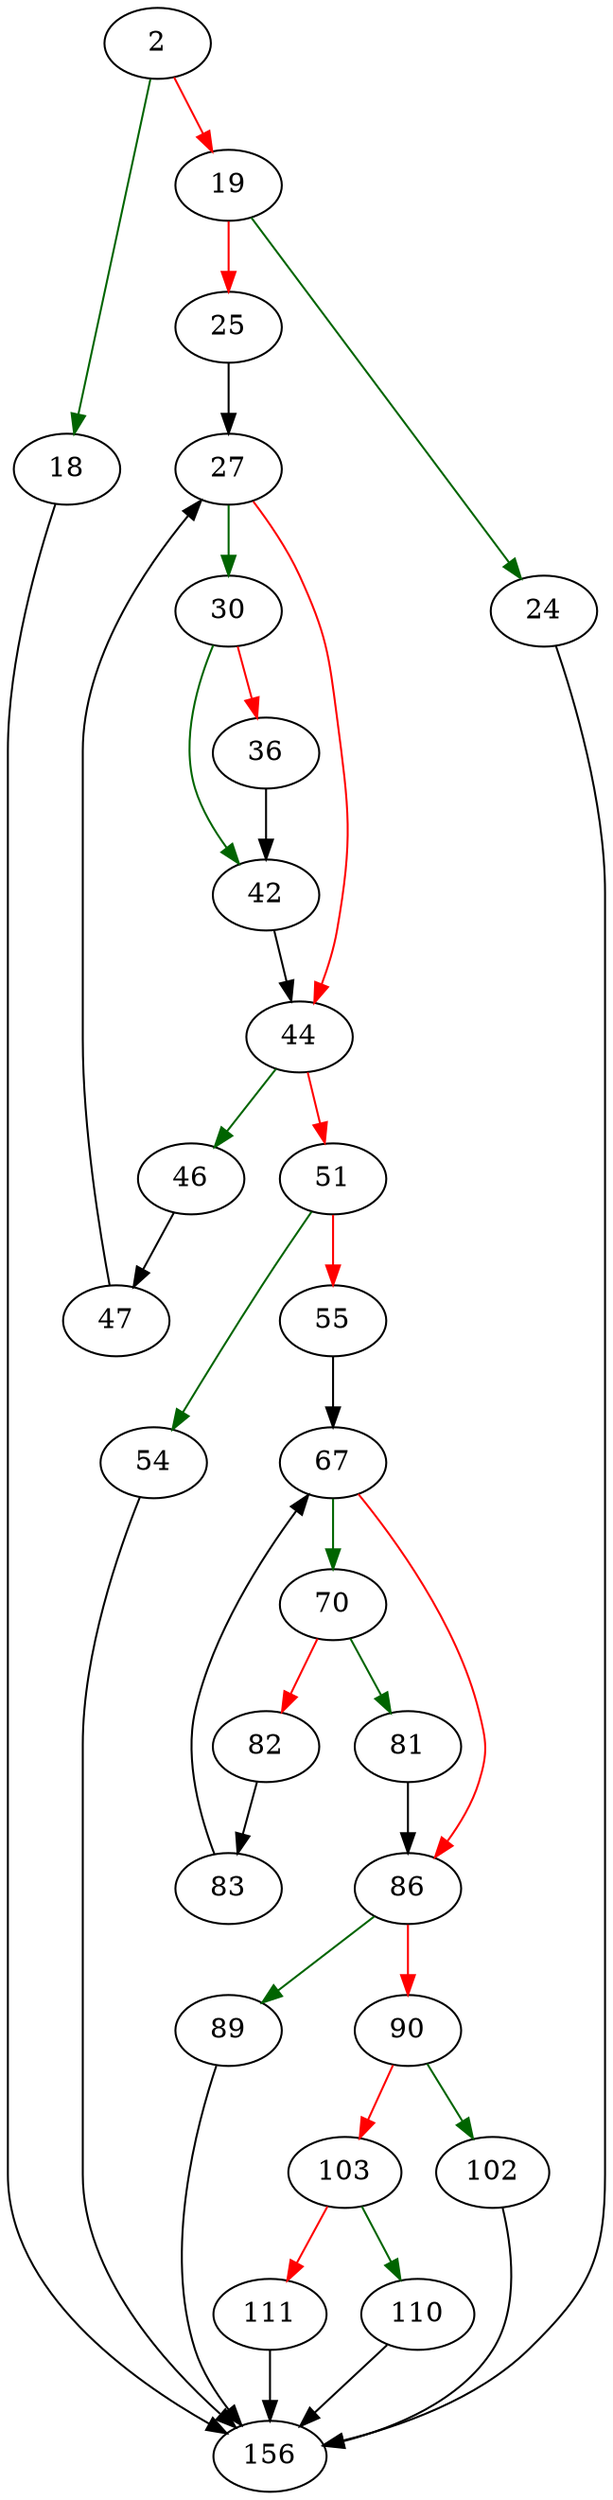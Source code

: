 strict digraph "convertCompoundSelectToSubquery" {
	// Node definitions.
	2 [entry=true];
	18;
	19;
	156;
	24;
	25;
	27;
	30;
	44;
	42;
	36;
	46;
	51;
	47;
	54;
	55;
	67;
	70;
	86;
	81;
	82;
	83;
	89;
	90;
	102;
	103;
	110;
	111;

	// Edge definitions.
	2 -> 18 [
		color=darkgreen
		cond=true
	];
	2 -> 19 [
		color=red
		cond=false
	];
	18 -> 156;
	19 -> 24 [
		color=darkgreen
		cond=true
	];
	19 -> 25 [
		color=red
		cond=false
	];
	24 -> 156;
	25 -> 27;
	27 -> 30 [
		color=darkgreen
		cond=true
	];
	27 -> 44 [
		color=red
		cond=false
	];
	30 -> 42 [
		color=darkgreen
		cond=true
	];
	30 -> 36 [
		color=red
		cond=false
	];
	44 -> 46 [
		color=darkgreen
		cond=true
	];
	44 -> 51 [
		color=red
		cond=false
	];
	42 -> 44;
	36 -> 42;
	46 -> 47;
	51 -> 54 [
		color=darkgreen
		cond=true
	];
	51 -> 55 [
		color=red
		cond=false
	];
	47 -> 27;
	54 -> 156;
	55 -> 67;
	67 -> 70 [
		color=darkgreen
		cond=true
	];
	67 -> 86 [
		color=red
		cond=false
	];
	70 -> 81 [
		color=darkgreen
		cond=true
	];
	70 -> 82 [
		color=red
		cond=false
	];
	86 -> 89 [
		color=darkgreen
		cond=true
	];
	86 -> 90 [
		color=red
		cond=false
	];
	81 -> 86;
	82 -> 83;
	83 -> 67;
	89 -> 156;
	90 -> 102 [
		color=darkgreen
		cond=true
	];
	90 -> 103 [
		color=red
		cond=false
	];
	102 -> 156;
	103 -> 110 [
		color=darkgreen
		cond=true
	];
	103 -> 111 [
		color=red
		cond=false
	];
	110 -> 156;
	111 -> 156;
}